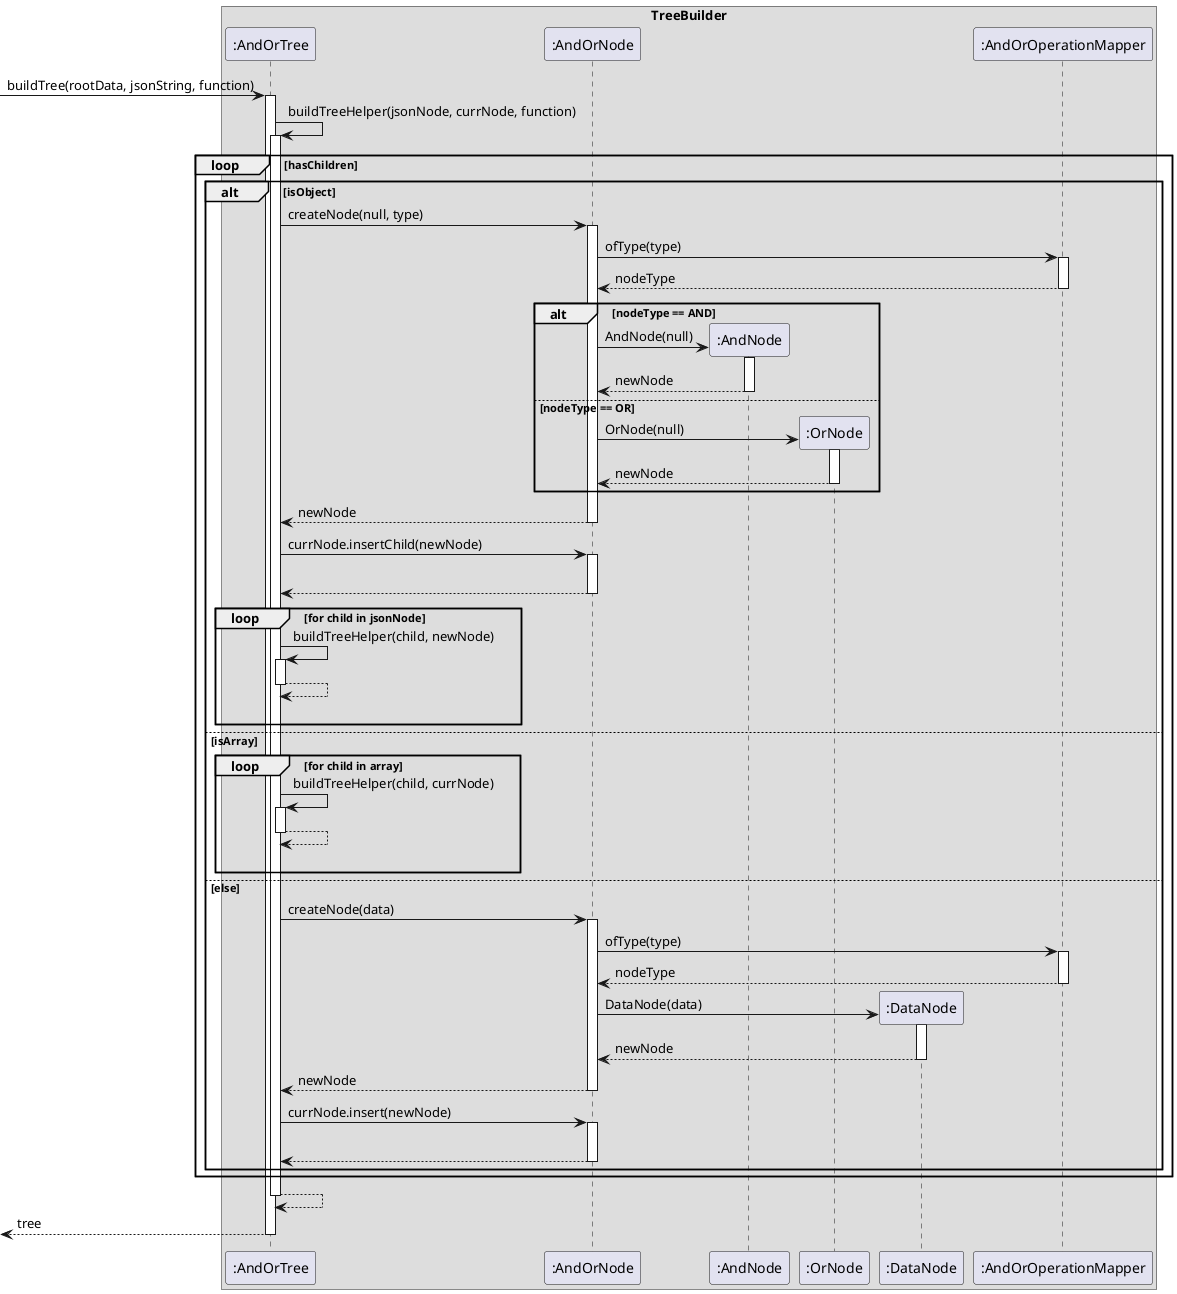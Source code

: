 @startuml
autoactivate on

box TreeBuilder
participant ":AndOrTree" as AndOrTree
participant ":AndOrNode" as AndOrNode
participant ":AndNode" as AndNode
participant ":OrNode" as OrNode
participant ":DataNode" as DataNode
participant ":AndOrOperationMapper" as AndOrOperationMapper
end box

[-> AndOrTree : buildTree(rootData, jsonString, function)
    AndOrTree -> AndOrTree : buildTreeHelper(jsonNode, currNode, function)
        loop hasChildren
            alt isObject
                AndOrTree -> AndOrNode : createNode(null, type)
                    AndOrNode -> AndOrOperationMapper : ofType(type)
                        return nodeType

                    alt nodeType == AND
                        create AndNode
                        AndOrNode -> AndNode : AndNode(null)
                            return newNode
                    else nodeType == OR
                        create OrNode
                        AndOrNode -> OrNode : OrNode(null)
                            return newNode
                    end
                    return newNode

                AndOrTree -> AndOrNode : currNode.insertChild(newNode)
                    |||
                    return

                loop for child in jsonNode
                    AndOrTree -> AndOrTree : buildTreeHelper(child, newNode)
                    return
                    |||
                end

            else isArray

                loop for child in array
                    AndOrTree -> AndOrTree : buildTreeHelper(child, currNode)
                        return
                    |||
                end

            else else

                AndOrTree -> AndOrNode : createNode(data)
                    AndOrNode -> AndOrOperationMapper : ofType(type)
                        return nodeType
                    create DataNode
                    AndOrNode -> DataNode : DataNode(data)
                        return newNode
                    return newNode

                AndOrTree -> AndOrNode : currNode.insert(newNode)
                    |||
                    return

            end
        end
        return
[<--AndOrTree : tree

@enduml
